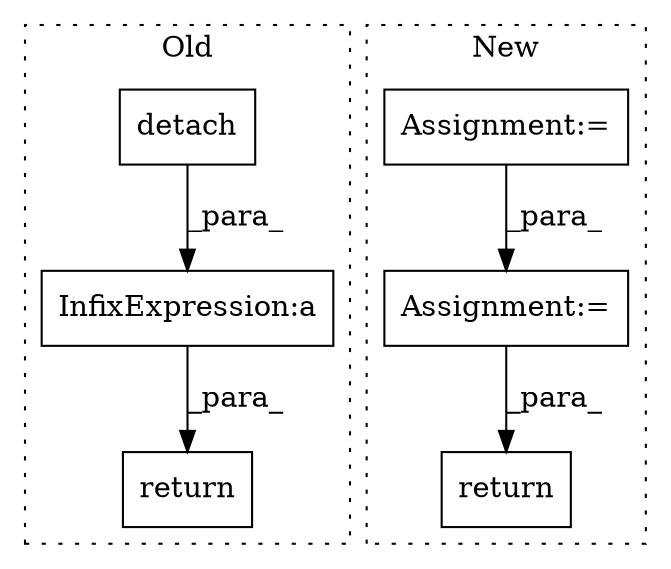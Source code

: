 digraph G {
subgraph cluster0 {
1 [label="detach" a="32" s="3737" l="8" shape="box"];
3 [label="return" a="41" s="4303" l="7" shape="box"];
6 [label="InfixExpression:a" a="27" s="3785" l="3" shape="box"];
label = "Old";
style="dotted";
}
subgraph cluster1 {
2 [label="return" a="41" s="4385" l="7" shape="box"];
4 [label="Assignment:=" a="7" s="4016" l="1" shape="box"];
5 [label="Assignment:=" a="7" s="3771" l="1" shape="box"];
label = "New";
style="dotted";
}
1 -> 6 [label="_para_"];
4 -> 2 [label="_para_"];
5 -> 4 [label="_para_"];
6 -> 3 [label="_para_"];
}